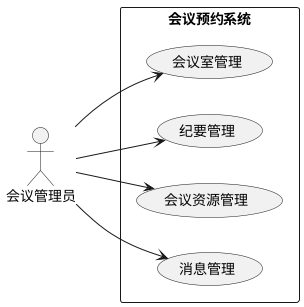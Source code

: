 @startuml
left to right direction
actor "会议管理员" as fc
rectangle 会议预约系统 {
  usecase "会议室管理" as UC1
  usecase "纪要管理" as UC5
  usecase "会议资源管理" as UC6
  usecase "消息管理" as UC7
}
fc --> UC1
fc --> UC5
fc --> UC6
fc --> UC7
@enduml
